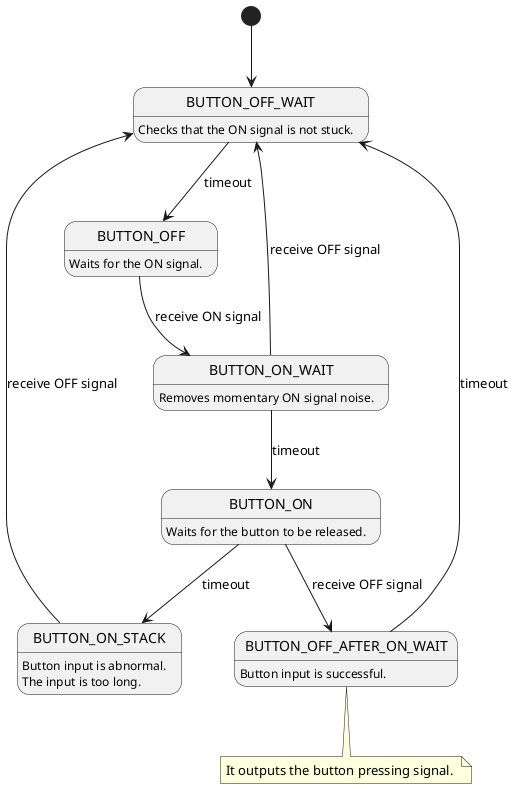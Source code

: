 @startuml

[*] --> BUTTON_OFF_WAIT
BUTTON_OFF_WAIT --> BUTTON_OFF : timeout
BUTTON_OFF --> BUTTON_ON_WAIT : receive ON signal
BUTTON_ON_WAIT --> BUTTON_OFF_WAIT : receive OFF signal
BUTTON_ON_WAIT --> BUTTON_ON : timeout
BUTTON_ON --> BUTTON_ON_STACK : timeout
BUTTON_ON --> BUTTON_OFF_AFTER_ON_WAIT : receive OFF signal
BUTTON_ON_STACK --> BUTTON_OFF_WAIT : receive OFF signal
BUTTON_OFF_AFTER_ON_WAIT --> BUTTON_OFF_WAIT : timeout

BUTTON_OFF_WAIT : Checks that the ON signal is not stuck.

BUTTON_OFF : Waits for the ON signal.

BUTTON_ON_WAIT : Removes momentary ON signal noise.

BUTTON_ON : Waits for the button to be released.

BUTTON_ON_STACK : Button input is abnormal.
BUTTON_ON_STACK : The input is too long.

BUTTON_OFF_AFTER_ON_WAIT : Button input is successful.
note bottom of BUTTON_OFF_AFTER_ON_WAIT {
  It outputs the button pressing signal. 
}
@enduml
